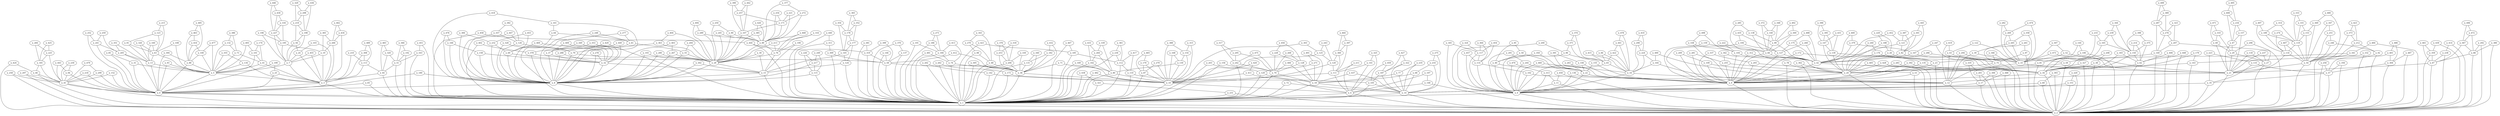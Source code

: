 graph grafoDorogovtsevMendes_500  {
n_0;
n_1;
n_2;
n_3;
n_4;
n_5;
n_6;
n_7;
n_8;
n_9;
n_10;
n_11;
n_12;
n_13;
n_14;
n_15;
n_16;
n_17;
n_18;
n_19;
n_20;
n_21;
n_22;
n_23;
n_24;
n_25;
n_26;
n_27;
n_28;
n_29;
n_30;
n_31;
n_32;
n_33;
n_34;
n_35;
n_36;
n_37;
n_38;
n_39;
n_40;
n_41;
n_42;
n_43;
n_44;
n_45;
n_46;
n_47;
n_48;
n_49;
n_50;
n_51;
n_52;
n_53;
n_54;
n_55;
n_56;
n_57;
n_58;
n_59;
n_60;
n_61;
n_62;
n_63;
n_64;
n_65;
n_66;
n_67;
n_68;
n_69;
n_70;
n_71;
n_72;
n_73;
n_74;
n_75;
n_76;
n_77;
n_78;
n_79;
n_80;
n_81;
n_82;
n_83;
n_84;
n_85;
n_86;
n_87;
n_88;
n_89;
n_90;
n_91;
n_92;
n_93;
n_94;
n_95;
n_96;
n_97;
n_98;
n_99;
n_100;
n_101;
n_102;
n_103;
n_104;
n_105;
n_106;
n_107;
n_108;
n_109;
n_110;
n_111;
n_112;
n_113;
n_114;
n_115;
n_116;
n_117;
n_118;
n_119;
n_120;
n_121;
n_122;
n_123;
n_124;
n_125;
n_126;
n_127;
n_128;
n_129;
n_130;
n_131;
n_132;
n_133;
n_134;
n_135;
n_136;
n_137;
n_138;
n_139;
n_140;
n_141;
n_142;
n_143;
n_144;
n_145;
n_146;
n_147;
n_148;
n_149;
n_150;
n_151;
n_152;
n_153;
n_154;
n_155;
n_156;
n_157;
n_158;
n_159;
n_160;
n_161;
n_162;
n_163;
n_164;
n_165;
n_166;
n_167;
n_168;
n_169;
n_170;
n_171;
n_172;
n_173;
n_174;
n_175;
n_176;
n_177;
n_178;
n_179;
n_180;
n_181;
n_182;
n_183;
n_184;
n_185;
n_186;
n_187;
n_188;
n_189;
n_190;
n_191;
n_192;
n_193;
n_194;
n_195;
n_196;
n_197;
n_198;
n_199;
n_200;
n_201;
n_202;
n_203;
n_204;
n_205;
n_206;
n_207;
n_208;
n_209;
n_210;
n_211;
n_212;
n_213;
n_214;
n_215;
n_216;
n_217;
n_218;
n_219;
n_220;
n_221;
n_222;
n_223;
n_224;
n_225;
n_226;
n_227;
n_228;
n_229;
n_230;
n_231;
n_232;
n_233;
n_234;
n_235;
n_236;
n_237;
n_238;
n_239;
n_240;
n_241;
n_242;
n_243;
n_244;
n_245;
n_246;
n_247;
n_248;
n_249;
n_250;
n_251;
n_252;
n_253;
n_254;
n_255;
n_256;
n_257;
n_258;
n_259;
n_260;
n_261;
n_262;
n_263;
n_264;
n_265;
n_266;
n_267;
n_268;
n_269;
n_270;
n_271;
n_272;
n_273;
n_274;
n_275;
n_276;
n_277;
n_278;
n_279;
n_280;
n_281;
n_282;
n_283;
n_284;
n_285;
n_286;
n_287;
n_288;
n_289;
n_290;
n_291;
n_292;
n_293;
n_294;
n_295;
n_296;
n_297;
n_298;
n_299;
n_300;
n_301;
n_302;
n_303;
n_304;
n_305;
n_306;
n_307;
n_308;
n_309;
n_310;
n_311;
n_312;
n_313;
n_314;
n_315;
n_316;
n_317;
n_318;
n_319;
n_320;
n_321;
n_322;
n_323;
n_324;
n_325;
n_326;
n_327;
n_328;
n_329;
n_330;
n_331;
n_332;
n_333;
n_334;
n_335;
n_336;
n_337;
n_338;
n_339;
n_340;
n_341;
n_342;
n_343;
n_344;
n_345;
n_346;
n_347;
n_348;
n_349;
n_350;
n_351;
n_352;
n_353;
n_354;
n_355;
n_356;
n_357;
n_358;
n_359;
n_360;
n_361;
n_362;
n_363;
n_364;
n_365;
n_366;
n_367;
n_368;
n_369;
n_370;
n_371;
n_372;
n_373;
n_374;
n_375;
n_376;
n_377;
n_378;
n_379;
n_380;
n_381;
n_382;
n_383;
n_384;
n_385;
n_386;
n_387;
n_388;
n_389;
n_390;
n_391;
n_392;
n_393;
n_394;
n_395;
n_396;
n_397;
n_398;
n_399;
n_400;
n_401;
n_402;
n_403;
n_404;
n_405;
n_406;
n_407;
n_408;
n_409;
n_410;
n_411;
n_412;
n_413;
n_414;
n_415;
n_416;
n_417;
n_418;
n_419;
n_420;
n_421;
n_422;
n_423;
n_424;
n_425;
n_426;
n_427;
n_428;
n_429;
n_430;
n_431;
n_432;
n_433;
n_434;
n_435;
n_436;
n_437;
n_438;
n_439;
n_440;
n_441;
n_442;
n_443;
n_444;
n_445;
n_446;
n_447;
n_448;
n_449;
n_450;
n_451;
n_452;
n_453;
n_454;
n_455;
n_456;
n_457;
n_458;
n_459;
n_460;
n_461;
n_462;
n_463;
n_464;
n_465;
n_466;
n_467;
n_468;
n_469;
n_470;
n_471;
n_472;
n_473;
n_474;
n_475;
n_476;
n_477;
n_478;
n_479;
n_480;
n_481;
n_482;
n_483;
n_484;
n_485;
n_486;
n_487;
n_488;
n_489;
n_490;
n_491;
n_492;
n_493;
n_494;
n_495;
n_496;
n_497;
n_498;
n_499;
n_0 -- n_1;
n_1 -- n_2;
n_2 -- n_0;
n_3 -- n_0;
n_3 -- n_1;
n_4 -- n_1;
n_4 -- n_2;
n_5 -- n_3;
n_5 -- n_0;
n_6 -- n_1;
n_6 -- n_2;
n_7 -- n_5;
n_7 -- n_3;
n_8 -- n_0;
n_8 -- n_1;
n_9 -- n_6;
n_9 -- n_2;
n_10 -- n_4;
n_10 -- n_1;
n_11 -- n_6;
n_11 -- n_2;
n_12 -- n_6;
n_12 -- n_2;
n_13 -- n_5;
n_13 -- n_0;
n_14 -- n_1;
n_14 -- n_2;
n_15 -- n_8;
n_15 -- n_1;
n_16 -- n_12;
n_16 -- n_6;
n_17 -- n_6;
n_17 -- n_2;
n_18 -- n_14;
n_18 -- n_1;
n_19 -- n_7;
n_19 -- n_3;
n_20 -- n_9;
n_20 -- n_2;
n_21 -- n_12;
n_21 -- n_2;
n_22 -- n_9;
n_22 -- n_6;
n_23 -- n_20;
n_23 -- n_2;
n_24 -- n_7;
n_24 -- n_3;
n_25 -- n_3;
n_25 -- n_0;
n_26 -- n_23;
n_26 -- n_20;
n_27 -- n_21;
n_27 -- n_2;
n_28 -- n_15;
n_28 -- n_8;
n_29 -- n_27;
n_29 -- n_21;
n_30 -- n_28;
n_30 -- n_15;
n_31 -- n_5;
n_31 -- n_0;
n_32 -- n_15;
n_32 -- n_8;
n_33 -- n_21;
n_33 -- n_12;
n_34 -- n_9;
n_34 -- n_2;
n_35 -- n_14;
n_35 -- n_2;
n_36 -- n_10;
n_36 -- n_1;
n_37 -- n_32;
n_37 -- n_8;
n_38 -- n_34;
n_38 -- n_2;
n_39 -- n_33;
n_39 -- n_12;
n_40 -- n_22;
n_40 -- n_6;
n_41 -- n_5;
n_41 -- n_3;
n_42 -- n_34;
n_42 -- n_9;
n_43 -- n_33;
n_43 -- n_12;
n_44 -- n_3;
n_44 -- n_1;
n_45 -- n_2;
n_45 -- n_0;
n_46 -- n_45;
n_46 -- n_2;
n_47 -- n_29;
n_47 -- n_21;
n_48 -- n_36;
n_48 -- n_1;
n_49 -- n_29;
n_49 -- n_21;
n_50 -- n_40;
n_50 -- n_22;
n_51 -- n_44;
n_51 -- n_1;
n_52 -- n_33;
n_52 -- n_21;
n_53 -- n_9;
n_53 -- n_2;
n_54 -- n_21;
n_54 -- n_2;
n_55 -- n_28;
n_55 -- n_8;
n_56 -- n_24;
n_56 -- n_7;
n_57 -- n_35;
n_57 -- n_2;
n_58 -- n_36;
n_58 -- n_1;
n_59 -- n_20;
n_59 -- n_2;
n_60 -- n_14;
n_60 -- n_2;
n_61 -- n_55;
n_61 -- n_8;
n_62 -- n_34;
n_62 -- n_2;
n_63 -- n_13;
n_63 -- n_5;
n_64 -- n_61;
n_64 -- n_8;
n_65 -- n_0;
n_65 -- n_1;
n_66 -- n_42;
n_66 -- n_9;
n_67 -- n_21;
n_67 -- n_2;
n_68 -- n_18;
n_68 -- n_14;
n_69 -- n_32;
n_69 -- n_8;
n_70 -- n_18;
n_70 -- n_1;
n_71 -- n_36;
n_71 -- n_10;
n_72 -- n_14;
n_72 -- n_1;
n_73 -- n_41;
n_73 -- n_5;
n_74 -- n_36;
n_74 -- n_1;
n_75 -- n_20;
n_75 -- n_2;
n_76 -- n_28;
n_76 -- n_15;
n_77 -- n_18;
n_77 -- n_14;
n_78 -- n_20;
n_78 -- n_2;
n_79 -- n_28;
n_79 -- n_8;
n_80 -- n_10;
n_80 -- n_1;
n_81 -- n_20;
n_81 -- n_2;
n_82 -- n_42;
n_82 -- n_34;
n_83 -- n_16;
n_83 -- n_6;
n_84 -- n_83;
n_84 -- n_16;
n_85 -- n_31;
n_85 -- n_0;
n_86 -- n_67;
n_86 -- n_2;
n_87 -- n_10;
n_87 -- n_1;
n_88 -- n_5;
n_88 -- n_0;
n_89 -- n_76;
n_89 -- n_28;
n_90 -- n_89;
n_90 -- n_28;
n_91 -- n_63;
n_91 -- n_13;
n_92 -- n_54;
n_92 -- n_2;
n_93 -- n_5;
n_93 -- n_0;
n_94 -- n_45;
n_94 -- n_0;
n_95 -- n_50;
n_95 -- n_40;
n_96 -- n_83;
n_96 -- n_6;
n_97 -- n_75;
n_97 -- n_2;
n_98 -- n_48;
n_98 -- n_1;
n_99 -- n_66;
n_99 -- n_42;
n_100 -- n_88;
n_100 -- n_5;
n_101 -- n_41;
n_101 -- n_5;
n_102 -- n_12;
n_102 -- n_6;
n_103 -- n_24;
n_103 -- n_3;
n_104 -- n_42;
n_104 -- n_9;
n_105 -- n_14;
n_105 -- n_1;
n_106 -- n_81;
n_106 -- n_2;
n_107 -- n_89;
n_107 -- n_28;
n_108 -- n_63;
n_108 -- n_5;
n_109 -- n_20;
n_109 -- n_9;
n_110 -- n_105;
n_110 -- n_1;
n_111 -- n_10;
n_111 -- n_4;
n_112 -- n_110;
n_112 -- n_1;
n_113 -- n_44;
n_113 -- n_3;
n_114 -- n_102;
n_114 -- n_6;
n_115 -- n_8;
n_115 -- n_1;
n_116 -- n_54;
n_116 -- n_21;
n_117 -- n_114;
n_117 -- n_6;
n_118 -- n_27;
n_118 -- n_21;
n_119 -- n_116;
n_119 -- n_54;
n_120 -- n_111;
n_120 -- n_10;
n_121 -- n_82;
n_121 -- n_42;
n_122 -- n_43;
n_122 -- n_33;
n_123 -- n_91;
n_123 -- n_63;
n_124 -- n_15;
n_124 -- n_1;
n_125 -- n_120;
n_125 -- n_10;
n_126 -- n_79;
n_126 -- n_8;
n_127 -- n_42;
n_127 -- n_9;
n_128 -- n_70;
n_128 -- n_18;
n_129 -- n_18;
n_129 -- n_1;
n_130 -- n_80;
n_130 -- n_10;
n_131 -- n_36;
n_131 -- n_1;
n_132 -- n_73;
n_132 -- n_5;
n_133 -- n_57;
n_133 -- n_35;
n_134 -- n_5;
n_134 -- n_3;
n_135 -- n_34;
n_135 -- n_9;
n_136 -- n_9;
n_136 -- n_6;
n_137 -- n_58;
n_137 -- n_1;
n_138 -- n_99;
n_138 -- n_66;
n_139 -- n_23;
n_139 -- n_20;
n_140 -- n_99;
n_140 -- n_66;
n_141 -- n_111;
n_141 -- n_4;
n_142 -- n_10;
n_142 -- n_1;
n_143 -- n_34;
n_143 -- n_2;
n_144 -- n_106;
n_144 -- n_81;
n_145 -- n_124;
n_145 -- n_15;
n_146 -- n_58;
n_146 -- n_1;
n_147 -- n_139;
n_147 -- n_20;
n_148 -- n_4;
n_148 -- n_2;
n_149 -- n_23;
n_149 -- n_2;
n_150 -- n_62;
n_150 -- n_34;
n_151 -- n_14;
n_151 -- n_2;
n_152 -- n_45;
n_152 -- n_0;
n_153 -- n_119;
n_153 -- n_54;
n_154 -- n_130;
n_154 -- n_10;
n_155 -- n_22;
n_155 -- n_9;
n_156 -- n_70;
n_156 -- n_1;
n_157 -- n_47;
n_157 -- n_21;
n_158 -- n_32;
n_158 -- n_8;
n_159 -- n_66;
n_159 -- n_9;
n_160 -- n_63;
n_160 -- n_13;
n_161 -- n_64;
n_161 -- n_8;
n_162 -- n_80;
n_162 -- n_1;
n_163 -- n_51;
n_163 -- n_1;
n_164 -- n_16;
n_164 -- n_12;
n_165 -- n_150;
n_165 -- n_34;
n_166 -- n_158;
n_166 -- n_8;
n_167 -- n_42;
n_167 -- n_34;
n_168 -- n_130;
n_168 -- n_10;
n_169 -- n_80;
n_169 -- n_1;
n_170 -- n_87;
n_170 -- n_10;
n_171 -- n_107;
n_171 -- n_89;
n_172 -- n_135;
n_172 -- n_9;
n_173 -- n_10;
n_173 -- n_1;
n_174 -- n_101;
n_174 -- n_41;
n_175 -- n_127;
n_175 -- n_42;
n_176 -- n_59;
n_176 -- n_20;
n_177 -- n_145;
n_177 -- n_124;
n_178 -- n_177;
n_178 -- n_145;
n_179 -- n_143;
n_179 -- n_34;
n_180 -- n_8;
n_180 -- n_0;
n_181 -- n_46;
n_181 -- n_45;
n_182 -- n_131;
n_182 -- n_36;
n_183 -- n_62;
n_183 -- n_34;
n_184 -- n_74;
n_184 -- n_1;
n_185 -- n_112;
n_185 -- n_1;
n_186 -- n_184;
n_186 -- n_1;
n_187 -- n_105;
n_187 -- n_14;
n_188 -- n_26;
n_188 -- n_20;
n_189 -- n_119;
n_189 -- n_116;
n_190 -- n_76;
n_190 -- n_15;
n_191 -- n_184;
n_191 -- n_1;
n_192 -- n_51;
n_192 -- n_1;
n_193 -- n_28;
n_193 -- n_8;
n_194 -- n_127;
n_194 -- n_9;
n_195 -- n_19;
n_195 -- n_7;
n_196 -- n_195;
n_196 -- n_7;
n_197 -- n_148;
n_197 -- n_4;
n_198 -- n_56;
n_198 -- n_7;
n_199 -- n_25;
n_199 -- n_0;
n_200 -- n_96;
n_200 -- n_6;
n_201 -- n_17;
n_201 -- n_2;
n_202 -- n_142;
n_202 -- n_1;
n_203 -- n_129;
n_203 -- n_1;
n_204 -- n_55;
n_204 -- n_28;
n_205 -- n_13;
n_205 -- n_0;
n_206 -- n_36;
n_206 -- n_1;
n_207 -- n_149;
n_207 -- n_2;
n_208 -- n_38;
n_208 -- n_34;
n_209 -- n_109;
n_209 -- n_9;
n_210 -- n_113;
n_210 -- n_3;
n_211 -- n_111;
n_211 -- n_4;
n_212 -- n_92;
n_212 -- n_54;
n_213 -- n_76;
n_213 -- n_28;
n_214 -- n_150;
n_214 -- n_62;
n_215 -- n_123;
n_215 -- n_63;
n_216 -- n_68;
n_216 -- n_14;
n_217 -- n_115;
n_217 -- n_8;
n_218 -- n_45;
n_218 -- n_0;
n_219 -- n_198;
n_219 -- n_56;
n_220 -- n_151;
n_220 -- n_2;
n_221 -- n_171;
n_221 -- n_89;
n_222 -- n_104;
n_222 -- n_42;
n_223 -- n_133;
n_223 -- n_35;
n_224 -- n_164;
n_224 -- n_16;
n_225 -- n_181;
n_225 -- n_45;
n_226 -- n_217;
n_226 -- n_115;
n_227 -- n_195;
n_227 -- n_7;
n_228 -- n_128;
n_228 -- n_70;
n_229 -- n_188;
n_229 -- n_26;
n_230 -- n_94;
n_230 -- n_45;
n_231 -- n_1;
n_231 -- n_2;
n_232 -- n_69;
n_232 -- n_8;
n_233 -- n_165;
n_233 -- n_34;
n_234 -- n_157;
n_234 -- n_47;
n_235 -- n_77;
n_235 -- n_14;
n_236 -- n_112;
n_236 -- n_1;
n_237 -- n_27;
n_237 -- n_21;
n_238 -- n_67;
n_238 -- n_2;
n_239 -- n_165;
n_239 -- n_150;
n_240 -- n_176;
n_240 -- n_20;
n_241 -- n_205;
n_241 -- n_0;
n_242 -- n_70;
n_242 -- n_1;
n_243 -- n_125;
n_243 -- n_120;
n_244 -- n_22;
n_244 -- n_6;
n_245 -- n_89;
n_245 -- n_28;
n_246 -- n_92;
n_246 -- n_54;
n_247 -- n_167;
n_247 -- n_34;
n_248 -- n_61;
n_248 -- n_8;
n_249 -- n_217;
n_249 -- n_115;
n_250 -- n_90;
n_250 -- n_28;
n_251 -- n_246;
n_251 -- n_54;
n_252 -- n_241;
n_252 -- n_0;
n_253 -- n_206;
n_253 -- n_36;
n_254 -- n_171;
n_254 -- n_89;
n_255 -- n_20;
n_255 -- n_9;
n_256 -- n_57;
n_256 -- n_2;
n_257 -- n_171;
n_257 -- n_107;
n_258 -- n_45;
n_258 -- n_2;
n_259 -- n_241;
n_259 -- n_205;
n_260 -- n_127;
n_260 -- n_42;
n_261 -- n_97;
n_261 -- n_75;
n_262 -- n_173;
n_262 -- n_1;
n_263 -- n_22;
n_263 -- n_9;
n_264 -- n_162;
n_264 -- n_80;
n_265 -- n_39;
n_265 -- n_33;
n_266 -- n_19;
n_266 -- n_3;
n_267 -- n_28;
n_267 -- n_8;
n_268 -- n_128;
n_268 -- n_70;
n_269 -- n_265;
n_269 -- n_33;
n_270 -- n_98;
n_270 -- n_48;
n_271 -- n_129;
n_271 -- n_18;
n_272 -- n_171;
n_272 -- n_89;
n_273 -- n_186;
n_273 -- n_184;
n_274 -- n_119;
n_274 -- n_116;
n_275 -- n_216;
n_275 -- n_14;
n_276 -- n_207;
n_276 -- n_149;
n_277 -- n_61;
n_277 -- n_8;
n_278 -- n_32;
n_278 -- n_8;
n_279 -- n_87;
n_279 -- n_10;
n_280 -- n_28;
n_280 -- n_8;
n_281 -- n_255;
n_281 -- n_9;
n_282 -- n_269;
n_282 -- n_33;
n_283 -- n_34;
n_283 -- n_9;
n_284 -- n_225;
n_284 -- n_181;
n_285 -- n_138;
n_285 -- n_66;
n_286 -- n_75;
n_286 -- n_20;
n_287 -- n_276;
n_287 -- n_149;
n_288 -- n_32;
n_288 -- n_8;
n_289 -- n_89;
n_289 -- n_28;
n_290 -- n_224;
n_290 -- n_16;
n_291 -- n_244;
n_291 -- n_6;
n_292 -- n_86;
n_292 -- n_2;
n_293 -- n_53;
n_293 -- n_9;
n_294 -- n_33;
n_294 -- n_12;
n_295 -- n_242;
n_295 -- n_70;
n_296 -- n_29;
n_296 -- n_27;
n_297 -- n_45;
n_297 -- n_2;
n_298 -- n_219;
n_298 -- n_198;
n_299 -- n_45;
n_299 -- n_0;
n_300 -- n_99;
n_300 -- n_66;
n_301 -- n_121;
n_301 -- n_82;
n_302 -- n_15;
n_302 -- n_8;
n_303 -- n_125;
n_303 -- n_10;
n_304 -- n_57;
n_304 -- n_2;
n_305 -- n_36;
n_305 -- n_1;
n_306 -- n_17;
n_306 -- n_2;
n_307 -- n_52;
n_307 -- n_33;
n_308 -- n_113;
n_308 -- n_3;
n_309 -- n_58;
n_309 -- n_1;
n_310 -- n_49;
n_310 -- n_29;
n_311 -- n_309;
n_311 -- n_1;
n_312 -- n_42;
n_312 -- n_9;
n_313 -- n_11;
n_313 -- n_6;
n_314 -- n_189;
n_314 -- n_119;
n_315 -- n_154;
n_315 -- n_10;
n_316 -- n_213;
n_316 -- n_76;
n_317 -- n_295;
n_317 -- n_242;
n_318 -- n_253;
n_318 -- n_206;
n_319 -- n_58;
n_319 -- n_1;
n_320 -- n_51;
n_320 -- n_44;
n_321 -- n_231;
n_321 -- n_1;
n_322 -- n_187;
n_322 -- n_14;
n_323 -- n_276;
n_323 -- n_207;
n_324 -- n_117;
n_324 -- n_6;
n_325 -- n_141;
n_325 -- n_4;
n_326 -- n_63;
n_326 -- n_13;
n_327 -- n_53;
n_327 -- n_2;
n_328 -- n_79;
n_328 -- n_8;
n_329 -- n_298;
n_329 -- n_219;
n_330 -- n_206;
n_330 -- n_36;
n_331 -- n_153;
n_331 -- n_119;
n_332 -- n_143;
n_332 -- n_2;
n_333 -- n_331;
n_333 -- n_119;
n_334 -- n_227;
n_334 -- n_195;
n_335 -- n_201;
n_335 -- n_17;
n_336 -- n_22;
n_336 -- n_9;
n_337 -- n_293;
n_337 -- n_9;
n_338 -- n_104;
n_338 -- n_9;
n_339 -- n_264;
n_339 -- n_80;
n_340 -- n_131;
n_340 -- n_36;
n_341 -- n_59;
n_341 -- n_2;
n_342 -- n_255;
n_342 -- n_20;
n_343 -- n_270;
n_343 -- n_48;
n_344 -- n_239;
n_344 -- n_150;
n_345 -- n_117;
n_345 -- n_6;
n_346 -- n_75;
n_346 -- n_2;
n_347 -- n_251;
n_347 -- n_54;
n_348 -- n_140;
n_348 -- n_99;
n_349 -- n_37;
n_349 -- n_32;
n_350 -- n_40;
n_350 -- n_22;
n_351 -- n_205;
n_351 -- n_13;
n_352 -- n_178;
n_352 -- n_177;
n_353 -- n_37;
n_353 -- n_32;
n_354 -- n_178;
n_354 -- n_145;
n_355 -- n_134;
n_355 -- n_5;
n_356 -- n_57;
n_356 -- n_2;
n_357 -- n_126;
n_357 -- n_8;
n_358 -- n_265;
n_358 -- n_33;
n_359 -- n_67;
n_359 -- n_2;
n_360 -- n_120;
n_360 -- n_111;
n_361 -- n_236;
n_361 -- n_112;
n_362 -- n_20;
n_362 -- n_2;
n_363 -- n_79;
n_363 -- n_28;
n_364 -- n_117;
n_364 -- n_114;
n_365 -- n_352;
n_365 -- n_178;
n_366 -- n_192;
n_366 -- n_51;
n_367 -- n_86;
n_367 -- n_67;
n_368 -- n_17;
n_368 -- n_2;
n_369 -- n_153;
n_369 -- n_54;
n_370 -- n_137;
n_370 -- n_1;
n_371 -- n_96;
n_371 -- n_83;
n_372 -- n_140;
n_372 -- n_66;
n_373 -- n_212;
n_373 -- n_54;
n_374 -- n_371;
n_374 -- n_83;
n_375 -- n_150;
n_375 -- n_62;
n_376 -- n_253;
n_376 -- n_206;
n_377 -- n_272;
n_377 -- n_89;
n_378 -- n_58;
n_378 -- n_1;
n_379 -- n_167;
n_379 -- n_42;
n_380 -- n_86;
n_380 -- n_2;
n_381 -- n_319;
n_381 -- n_1;
n_382 -- n_357;
n_382 -- n_126;
n_383 -- n_266;
n_383 -- n_19;
n_384 -- n_232;
n_384 -- n_8;
n_385 -- n_89;
n_385 -- n_28;
n_386 -- n_132;
n_386 -- n_73;
n_387 -- n_121;
n_387 -- n_82;
n_388 -- n_154;
n_388 -- n_10;
n_389 -- n_287;
n_389 -- n_276;
n_390 -- n_257;
n_390 -- n_107;
n_391 -- n_336;
n_391 -- n_22;
n_392 -- n_34;
n_392 -- n_9;
n_393 -- n_60;
n_393 -- n_2;
n_394 -- n_88;
n_394 -- n_0;
n_395 -- n_147;
n_395 -- n_139;
n_396 -- n_395;
n_396 -- n_147;
n_397 -- n_360;
n_397 -- n_111;
n_398 -- n_375;
n_398 -- n_150;
n_399 -- n_319;
n_399 -- n_58;
n_400 -- n_379;
n_400 -- n_42;
n_401 -- n_304;
n_401 -- n_57;
n_402 -- n_378;
n_402 -- n_1;
n_403 -- n_267;
n_403 -- n_8;
n_404 -- n_363;
n_404 -- n_28;
n_405 -- n_20;
n_405 -- n_2;
n_406 -- n_62;
n_406 -- n_2;
n_407 -- n_116;
n_407 -- n_54;
n_408 -- n_234;
n_408 -- n_47;
n_409 -- n_37;
n_409 -- n_32;
n_410 -- n_290;
n_410 -- n_224;
n_411 -- n_10;
n_411 -- n_4;
n_412 -- n_58;
n_412 -- n_36;
n_413 -- n_184;
n_413 -- n_74;
n_414 -- n_238;
n_414 -- n_2;
n_415 -- n_83;
n_415 -- n_16;
n_416 -- n_100;
n_416 -- n_88;
n_417 -- n_112;
n_417 -- n_110;
n_418 -- n_161;
n_418 -- n_8;
n_419 -- n_43;
n_419 -- n_12;
n_420 -- n_411;
n_420 -- n_10;
n_421 -- n_185;
n_421 -- n_1;
n_422 -- n_83;
n_422 -- n_16;
n_423 -- n_373;
n_423 -- n_212;
n_424 -- n_46;
n_424 -- n_2;
n_425 -- n_225;
n_425 -- n_181;
n_426 -- n_385;
n_426 -- n_89;
n_427 -- n_322;
n_427 -- n_187;
n_428 -- n_20;
n_428 -- n_2;
n_429 -- n_378;
n_429 -- n_1;
n_430 -- n_334;
n_430 -- n_227;
n_431 -- n_147;
n_431 -- n_139;
n_432 -- n_182;
n_432 -- n_36;
n_433 -- n_264;
n_433 -- n_162;
n_434 -- n_266;
n_434 -- n_3;
n_435 -- n_194;
n_435 -- n_127;
n_436 -- n_298;
n_436 -- n_198;
n_437 -- n_18;
n_437 -- n_14;
n_438 -- n_321;
n_438 -- n_1;
n_439 -- n_359;
n_439 -- n_2;
n_440 -- n_311;
n_440 -- n_1;
n_441 -- n_422;
n_441 -- n_16;
n_442 -- n_257;
n_442 -- n_107;
n_443 -- n_94;
n_443 -- n_45;
n_444 -- n_319;
n_444 -- n_1;
n_445 -- n_301;
n_445 -- n_82;
n_446 -- n_430;
n_446 -- n_227;
n_447 -- n_126;
n_447 -- n_8;
n_448 -- n_62;
n_448 -- n_2;
n_449 -- n_288;
n_449 -- n_32;
n_450 -- n_11;
n_450 -- n_2;
n_451 -- n_163;
n_451 -- n_1;
n_452 -- n_121;
n_452 -- n_42;
n_453 -- n_232;
n_453 -- n_69;
n_454 -- n_117;
n_454 -- n_114;
n_455 -- n_7;
n_455 -- n_3;
n_456 -- n_228;
n_456 -- n_128;
n_457 -- n_114;
n_457 -- n_6;
n_458 -- n_444;
n_458 -- n_1;
n_459 -- n_187;
n_459 -- n_105;
n_460 -- n_16;
n_460 -- n_6;
n_461 -- n_359;
n_461 -- n_67;
n_462 -- n_434;
n_462 -- n_266;
n_463 -- n_416;
n_463 -- n_88;
n_464 -- n_397;
n_464 -- n_360;
n_465 -- n_170;
n_465 -- n_87;
n_466 -- n_70;
n_466 -- n_18;
n_467 -- n_185;
n_467 -- n_1;
n_468 -- n_89;
n_468 -- n_76;
n_469 -- n_69;
n_469 -- n_32;
n_470 -- n_313;
n_470 -- n_6;
n_471 -- n_310;
n_471 -- n_49;
n_472 -- n_367;
n_472 -- n_86;
n_473 -- n_33;
n_473 -- n_21;
n_474 -- n_269;
n_474 -- n_33;
n_475 -- n_242;
n_475 -- n_70;
n_476 -- n_166;
n_476 -- n_8;
n_477 -- n_100;
n_477 -- n_5;
n_478 -- n_441;
n_478 -- n_16;
n_479 -- n_299;
n_479 -- n_45;
n_480 -- n_369;
n_480 -- n_54;
n_481 -- n_74;
n_481 -- n_1;
n_482 -- n_10;
n_482 -- n_1;
n_483 -- n_320;
n_483 -- n_44;
n_484 -- n_341;
n_484 -- n_2;
n_485 -- n_463;
n_485 -- n_88;
n_486 -- n_401;
n_486 -- n_304;
n_487 -- n_304;
n_487 -- n_2;
n_488 -- n_175;
n_488 -- n_42;
n_489 -- n_308;
n_489 -- n_113;
n_490 -- n_164;
n_490 -- n_12;
n_491 -- n_271;
n_491 -- n_18;
n_492 -- n_300;
n_492 -- n_99;
n_493 -- n_101;
n_493 -- n_5;
n_494 -- n_289;
n_494 -- n_28;
n_495 -- n_408;
n_495 -- n_234;
n_496 -- n_472;
n_496 -- n_367;
n_497 -- n_189;
n_497 -- n_116;
n_498 -- n_338;
n_498 -- n_104;
n_499 -- n_389;
n_499 -- n_287;
}